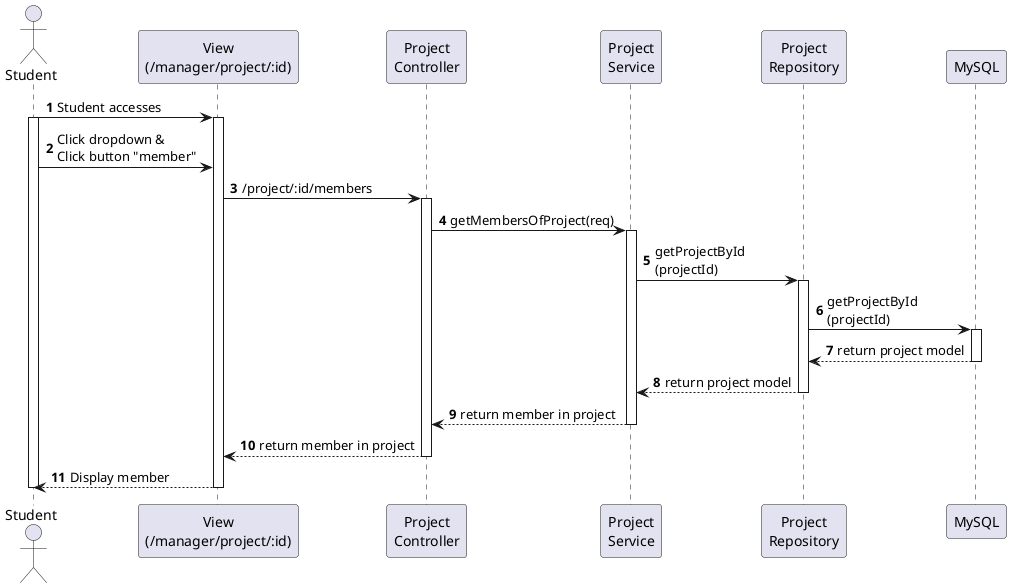 @startuml
autonumber

actor Student as SV
participant "View\n(/manager/project/:id)" as View
participant "Project\nController" as Controller
participant "Project\nService" as Service
participant "Project\nRepository" as Repo
participant "MySQL" as MySQL

SV -> View : Student accesses
activate SV
activate View
SV -> View: Click dropdown &\nClick button "member"
View -> Controller : /project/:id/members

activate Controller
Controller -> Service : getMembersOfProject(req)

activate Service
Service -> Repo : getProjectById\n(projectId)
activate Repo
Repo -> MySQL : getProjectById\n(projectId)
activate MySQL
MySQL --> Repo : return project model
deactivate MySQL
Repo --> Service : return project model
deactivate Repo

Service --> Controller : return member in project
deactivate Service

Controller --> View : return member in project
deactivate Controller
View --> SV : Display member
deactivate View
deactivate SV
@enduml

